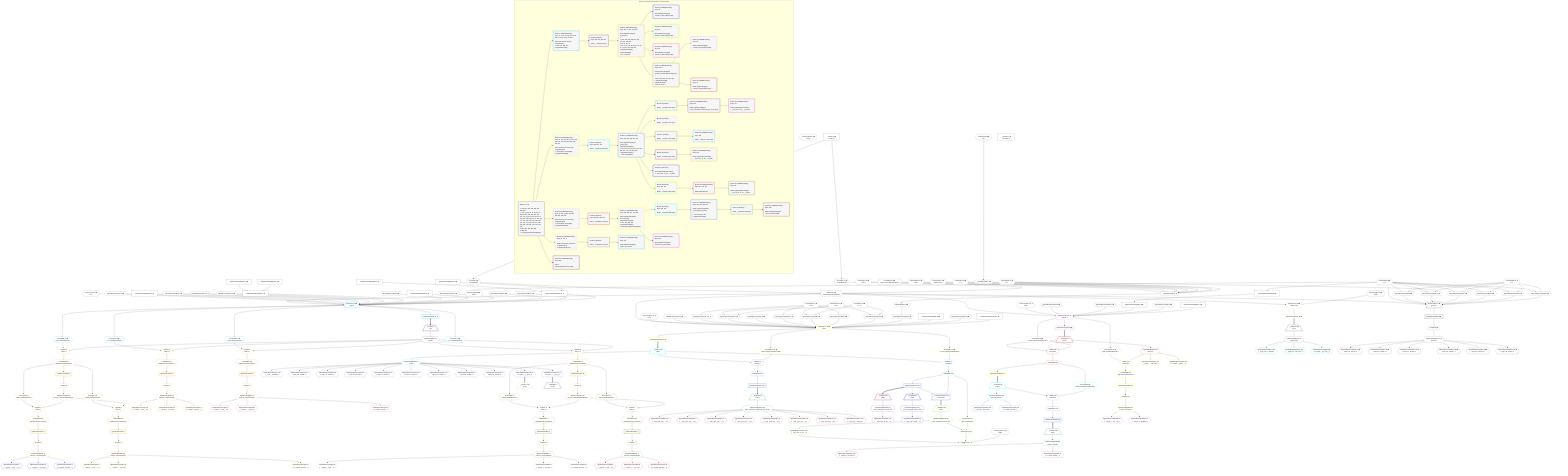 %%{init: {'themeVariables': { 'fontSize': '12px'}}}%%
graph TD
    classDef path fill:#eee,stroke:#000,color:#000
    classDef plan fill:#fff,stroke-width:1px,color:#000
    classDef itemplan fill:#fff,stroke-width:2px,color:#000
    classDef unbatchedplan fill:#dff,stroke-width:1px,color:#000
    classDef sideeffectplan fill:#fcc,stroke-width:2px,color:#000
    classDef bucket fill:#f6f6f6,color:#000,stroke-width:2px,text-align:left


    %% plan dependencies
    __InputObject145{{"__InputObject[145∈0] ➊"}}:::plan
    Constant373{{"Constant[373∈0] ➊<br />ᐸ419ᐳ"}}:::plan
    Constant374{{"Constant[374∈0] ➊<br />ᐸ'easy cheesy baked potatoes'ᐳ"}}:::plan
    Constant375{{"Constant[375∈0] ➊<br />ᐸ'red'ᐳ"}}:::plan
    Constant376{{"Constant[376∈0] ➊<br />ᐸ'BAR_FOO'ᐳ"}}:::plan
    Constant377{{"Constant[377∈0] ➊<br />ᐸ''ᐳ"}}:::plan
    __InputObject151{{"__InputObject[151∈0] ➊"}}:::plan
    Constant379{{"Constant[379∈0] ➊<br />ᐸ8ᐳ"}}:::plan
    Constant373 & Constant374 & Constant375 & Constant376 & Constant377 & __InputObject151 & Constant379 --> __InputObject145
    PgSelect282[["PgSelect[282∈0] ➊<br />ᐸpersonᐳ"]]:::plan
    Object11{{"Object[11∈0] ➊<br />ᐸ{pgSettings,withPgClient}ᐳ"}}:::plan
    Constant380{{"Constant[380∈0] ➊<br />ᐸ1ᐳ"}}:::plan
    PgFromExpression290{{"PgFromExpression[290∈0] ➊"}}:::plan
    PgFromExpression296{{"PgFromExpression[296∈0] ➊"}}:::plan
    PgFromExpression301{{"PgFromExpression[301∈0] ➊"}}:::plan
    PgFromExpression306{{"PgFromExpression[306∈0] ➊"}}:::plan
    PgFromExpression311{{"PgFromExpression[311∈0] ➊"}}:::plan
    PgFromExpression316{{"PgFromExpression[316∈0] ➊"}}:::plan
    Object11 & Constant380 & PgFromExpression290 & PgFromExpression296 & PgFromExpression301 & PgFromExpression306 & PgFromExpression311 & PgFromExpression316 --> PgSelect282
    PgSelectInlineApply362["PgSelectInlineApply[362∈0] ➊"]:::plan
    PgSelectInlineApply358["PgSelectInlineApply[358∈0] ➊"]:::plan
    PgSelectInlineApply358 --> PgSelectInlineApply362
    Connection12{{"Connection[12∈0] ➊<br />ᐸ8ᐳ"}}:::plan
    Connection105{{"Connection[105∈0] ➊<br />ᐸ103ᐳ"}}:::plan
    Connection191{{"Connection[191∈0] ➊<br />ᐸ188ᐳ"}}:::plan
    Connection221{{"Connection[221∈0] ➊<br />ᐸ219ᐳ"}}:::plan
    Connection236{{"Connection[236∈0] ➊<br />ᐸ231ᐳ"}}:::plan
    Connection251{{"Connection[251∈0] ➊<br />ᐸ246ᐳ"}}:::plan
    Constant380 --> Connection251
    Connection271{{"Connection[271∈0] ➊<br />ᐸ269ᐳ"}}:::plan
    Constant381{{"Constant[381∈0] ➊<br />ᐸ7ᐳ"}}:::plan
    Constant380 & Constant381 --> PgFromExpression290
    Constant380 & Constant379 & Constant381 --> PgFromExpression296
    Constant380 & Constant381 --> PgFromExpression301
    Constant380 & Constant381 --> PgFromExpression306
    Constant380 & Constant381 --> PgFromExpression311
    Constant380 & Constant381 --> PgFromExpression316
    PgSelectInlineApply354["PgSelectInlineApply[354∈0] ➊"]:::plan
    Constant380 --> PgSelectInlineApply358
    Access9{{"Access[9∈0] ➊<br />ᐸ2.pgSettingsᐳ"}}:::plan
    Access10{{"Access[10∈0] ➊<br />ᐸ2.withPgClientᐳ"}}:::plan
    Access9 & Access10 --> Object11
    PgFromExpression117{{"PgFromExpression[117∈0] ➊"}}:::plan
    Constant370{{"Constant[370∈0] ➊<br />ᐸ15ᐳ"}}:::plan
    Constant370 --> PgFromExpression117
    PgFromExpression122{{"PgFromExpression[122∈0] ➊"}}:::plan
    Constant371{{"Constant[371∈0] ➊<br />ᐸ20ᐳ"}}:::plan
    Constant372{{"Constant[372∈0] ➊<br />ᐸ'[...]'ᐳ"}}:::plan
    Constant371 & Constant372 --> PgFromExpression122
    PgFromExpression129{{"PgFromExpression[129∈0] ➊"}}:::plan
    Constant370 --> PgFromExpression129
    PgFromExpression134{{"PgFromExpression[134∈0] ➊"}}:::plan
    Constant371 & Constant372 --> PgFromExpression134
    PgFromExpression138{{"PgFromExpression[138∈0] ➊"}}:::plan
    Constant370 --> PgFromExpression138
    PgFromExpression143{{"PgFromExpression[143∈0] ➊"}}:::plan
    Constant371 & Constant372 --> PgFromExpression143
    Constant378{{"Constant[378∈0] ➊<br />ᐸ5ᐳ"}}:::plan
    Constant378 --> __InputObject151
    PgSelectInlineApply330["PgSelectInlineApply[330∈0] ➊"]:::plan
    PgSelectInlineApply322["PgSelectInlineApply[322∈0] ➊"]:::plan
    PgSelectInlineApply326["PgSelectInlineApply[326∈0] ➊"]:::plan
    PgSelectInlineApply322 & PgSelectInlineApply326 --> PgSelectInlineApply330
    PgSelectInlineApply346["PgSelectInlineApply[346∈0] ➊"]:::plan
    PgSelectInlineApply338["PgSelectInlineApply[338∈0] ➊"]:::plan
    PgSelectInlineApply342["PgSelectInlineApply[342∈0] ➊"]:::plan
    PgSelectInlineApply338 & PgSelectInlineApply342 --> PgSelectInlineApply346
    __Value2["__Value[2∈0] ➊<br />ᐸcontextᐳ"]:::plan
    __Value2 --> Access9
    __Value2 --> Access10
    PgFromExpression113{{"PgFromExpression[113∈0] ➊"}}:::plan
    PgFromExpression125{{"PgFromExpression[125∈0] ➊"}}:::plan
    BakedInput154{{"BakedInput[154∈0] ➊"}}:::plan
    __InputObject145 --> BakedInput154
    PgFromExpression160{{"PgFromExpression[160∈0] ➊"}}:::plan
    BakedInput154 --> PgFromExpression160
    First284{{"First[284∈0] ➊"}}:::plan
    PgSelectRows285[["PgSelectRows[285∈0] ➊"]]:::plan
    PgSelectRows285 --> First284
    PgSelect282 --> PgSelectRows285
    PgSelectSingle286{{"PgSelectSingle[286∈0] ➊<br />ᐸpersonᐳ"}}:::plan
    First284 --> PgSelectSingle286
    __Value4["__Value[4∈0] ➊<br />ᐸrootValueᐳ"]:::plan
    PgFromExpression23{{"PgFromExpression[23∈0] ➊"}}:::plan
    PgFromExpression34{{"PgFromExpression[34∈0] ➊"}}:::plan
    PgFromExpression41{{"PgFromExpression[41∈0] ➊"}}:::plan
    PgFromExpression52{{"PgFromExpression[52∈0] ➊"}}:::plan
    PgFromExpression63{{"PgFromExpression[63∈0] ➊"}}:::plan
    PgFromExpression74{{"PgFromExpression[74∈0] ➊"}}:::plan
    PgFromExpression83{{"PgFromExpression[83∈0] ➊"}}:::plan
    PgFromExpression94{{"PgFromExpression[94∈0] ➊"}}:::plan
    PgFromExpression190{{"PgFromExpression[190∈0] ➊"}}:::plan
    PgFromExpression235{{"PgFromExpression[235∈0] ➊"}}:::plan
    PgFromExpression250{{"PgFromExpression[250∈0] ➊"}}:::plan
    PgFromExpression262{{"PgFromExpression[262∈0] ➊"}}:::plan
    PgSelectInlineApply318["PgSelectInlineApply[318∈0] ➊"]:::plan
    PgSelectInlineApply334["PgSelectInlineApply[334∈0] ➊"]:::plan
    PgSelectInlineApply350["PgSelectInlineApply[350∈0] ➊"]:::plan
    PgSelectInlineApply366["PgSelectInlineApply[366∈0] ➊"]:::plan
    PgSelect14[["PgSelect[14∈1] ➊<br />ᐸtypesᐳ"]]:::plan
    Object11 & Connection12 & PgFromExpression23 & PgSelectInlineApply318 & PgFromExpression34 & PgFromExpression41 & PgFromExpression52 & PgSelectInlineApply330 & PgFromExpression63 & PgSelectInlineApply334 & PgFromExpression74 & PgFromExpression83 & PgFromExpression94 & PgSelectInlineApply346 --> PgSelect14
    PgSelectRows15[["PgSelectRows[15∈1] ➊"]]:::plan
    PgSelect14 --> PgSelectRows15
    Access319{{"Access[319∈1] ➊<br />ᐸ14.m.joinDetailsFor19ᐳ"}}:::plan
    PgSelect14 --> Access319
    Access331{{"Access[331∈1] ➊<br />ᐸ14.m.joinDetailsFor32ᐳ"}}:::plan
    PgSelect14 --> Access331
    Access335{{"Access[335∈1] ➊<br />ᐸ14.m.joinDetailsFor61ᐳ"}}:::plan
    PgSelect14 --> Access335
    Access347{{"Access[347∈1] ➊<br />ᐸ14.m.joinDetailsFor72ᐳ"}}:::plan
    PgSelect14 --> Access347
    __Item16[/"__Item[16∈2]<br />ᐸ15ᐳ"\]:::itemplan
    PgSelectRows15 ==> __Item16
    PgSelectSingle17{{"PgSelectSingle[17∈2]<br />ᐸtypesᐳ"}}:::plan
    __Item16 --> PgSelectSingle17
    List320{{"List[320∈3]<br />ᐸ319,17ᐳ"}}:::plan
    Access319 & PgSelectSingle17 --> List320
    List324{{"List[324∈3]<br />ᐸ323,37ᐳ"}}:::plan
    Access323{{"Access[323∈3]<br />ᐸ333.m.joinDetailsFor39ᐳ"}}:::plan
    PgSelectSingle37{{"PgSelectSingle[37∈3]<br />ᐸfrmcdc_nestedCompoundTypeᐳ"}}:::plan
    Access323 & PgSelectSingle37 --> List324
    List328{{"List[328∈3]<br />ᐸ327,37ᐳ"}}:::plan
    Access327{{"Access[327∈3]<br />ᐸ333.m.joinDetailsFor50ᐳ"}}:::plan
    Access327 & PgSelectSingle37 --> List328
    List332{{"List[332∈3]<br />ᐸ331,17ᐳ"}}:::plan
    Access331 & PgSelectSingle17 --> List332
    List336{{"List[336∈3]<br />ᐸ335,17ᐳ"}}:::plan
    Access335 & PgSelectSingle17 --> List336
    List348{{"List[348∈3]<br />ᐸ347,17ᐳ"}}:::plan
    Access347 & PgSelectSingle17 --> List348
    First24{{"First[24∈3]"}}:::plan
    PgSelectRows25[["PgSelectRows[25∈3]"]]:::plan
    PgSelectRows25 --> First24
    Lambda321{{"Lambda[321∈3]<br />ᐸpgInlineViaJoinTransformᐳ"}}:::plan
    Lambda321 --> PgSelectRows25
    PgSelectSingle26{{"PgSelectSingle[26∈3]<br />ᐸfrmcdc_compoundTypeᐳ"}}:::plan
    First24 --> PgSelectSingle26
    PgClassExpression27{{"PgClassExpression[27∈3]<br />ᐸ__frmcdc_c...type__.”a”ᐳ"}}:::plan
    PgSelectSingle26 --> PgClassExpression27
    PgClassExpression28{{"PgClassExpression[28∈3]<br />ᐸ__frmcdc_c....”foo_bar”ᐳ"}}:::plan
    PgSelectSingle26 --> PgClassExpression28
    PgClassExpression30{{"PgClassExpression[30∈3]<br />ᐸ”c”.”compo...nd_type__)ᐳ"}}:::plan
    PgSelectSingle26 --> PgClassExpression30
    First35{{"First[35∈3]"}}:::plan
    PgSelectRows36[["PgSelectRows[36∈3]"]]:::plan
    PgSelectRows36 --> First35
    Lambda333{{"Lambda[333∈3]<br />ᐸpgInlineViaJoinTransformᐳ"}}:::plan
    Lambda333 --> PgSelectRows36
    First35 --> PgSelectSingle37
    First42{{"First[42∈3]"}}:::plan
    PgSelectRows43[["PgSelectRows[43∈3]"]]:::plan
    PgSelectRows43 --> First42
    Lambda325{{"Lambda[325∈3]<br />ᐸpgInlineViaJoinTransformᐳ"}}:::plan
    Lambda325 --> PgSelectRows43
    PgSelectSingle44{{"PgSelectSingle[44∈3]<br />ᐸfrmcdc_compoundTypeᐳ"}}:::plan
    First42 --> PgSelectSingle44
    First53{{"First[53∈3]"}}:::plan
    PgSelectRows54[["PgSelectRows[54∈3]"]]:::plan
    PgSelectRows54 --> First53
    Lambda329{{"Lambda[329∈3]<br />ᐸpgInlineViaJoinTransformᐳ"}}:::plan
    Lambda329 --> PgSelectRows54
    PgSelectSingle55{{"PgSelectSingle[55∈3]<br />ᐸfrmcdc_compoundTypeᐳ"}}:::plan
    First53 --> PgSelectSingle55
    First64{{"First[64∈3]"}}:::plan
    PgSelectRows65[["PgSelectRows[65∈3]"]]:::plan
    PgSelectRows65 --> First64
    Lambda337{{"Lambda[337∈3]<br />ᐸpgInlineViaJoinTransformᐳ"}}:::plan
    Lambda337 --> PgSelectRows65
    PgSelectSingle66{{"PgSelectSingle[66∈3]<br />ᐸfrmcdc_compoundTypeᐳ"}}:::plan
    First64 --> PgSelectSingle66
    First75{{"First[75∈3]"}}:::plan
    PgSelectRows76[["PgSelectRows[76∈3]"]]:::plan
    PgSelectRows76 --> First75
    Lambda349{{"Lambda[349∈3]<br />ᐸpgInlineViaJoinTransformᐳ"}}:::plan
    Lambda349 --> PgSelectRows76
    PgSelectSingle77{{"PgSelectSingle[77∈3]<br />ᐸfrmcdc_nestedCompoundTypeᐳ"}}:::plan
    First75 --> PgSelectSingle77
    List320 --> Lambda321
    Lambda333 --> Access323
    List324 --> Lambda325
    Lambda333 --> Access327
    List328 --> Lambda329
    List332 --> Lambda333
    List336 --> Lambda337
    List348 --> Lambda349
    PgClassExpression45{{"PgClassExpression[45∈4]<br />ᐸ__frmcdc_c...type__.”a”ᐳ"}}:::plan
    PgSelectSingle44 --> PgClassExpression45
    PgClassExpression46{{"PgClassExpression[46∈4]<br />ᐸ__frmcdc_c....”foo_bar”ᐳ"}}:::plan
    PgSelectSingle44 --> PgClassExpression46
    PgClassExpression48{{"PgClassExpression[48∈4]<br />ᐸ”c”.”compo...nd_type__)ᐳ"}}:::plan
    PgSelectSingle44 --> PgClassExpression48
    PgClassExpression56{{"PgClassExpression[56∈5]<br />ᐸ__frmcdc_c...type__.”a”ᐳ"}}:::plan
    PgSelectSingle55 --> PgClassExpression56
    PgClassExpression57{{"PgClassExpression[57∈5]<br />ᐸ__frmcdc_c....”foo_bar”ᐳ"}}:::plan
    PgSelectSingle55 --> PgClassExpression57
    PgClassExpression59{{"PgClassExpression[59∈5]<br />ᐸ”c”.”compo...nd_type__)ᐳ"}}:::plan
    PgSelectSingle55 --> PgClassExpression59
    PgClassExpression67{{"PgClassExpression[67∈6]<br />ᐸ__frmcdc_c...type__.”a”ᐳ"}}:::plan
    PgSelectSingle66 --> PgClassExpression67
    PgClassExpression68{{"PgClassExpression[68∈6]<br />ᐸ__frmcdc_c....”foo_bar”ᐳ"}}:::plan
    PgSelectSingle66 --> PgClassExpression68
    PgClassExpression70{{"PgClassExpression[70∈6]<br />ᐸ”c”.”compo...nd_type__)ᐳ"}}:::plan
    PgSelectSingle66 --> PgClassExpression70
    List340{{"List[340∈7]<br />ᐸ339,77ᐳ"}}:::plan
    Access339{{"Access[339∈7]<br />ᐸ349.m.joinDetailsFor79ᐳ"}}:::plan
    Access339 & PgSelectSingle77 --> List340
    List344{{"List[344∈7]<br />ᐸ343,77ᐳ"}}:::plan
    Access343{{"Access[343∈7]<br />ᐸ349.m.joinDetailsFor92ᐳ"}}:::plan
    Access343 & PgSelectSingle77 --> List344
    First84{{"First[84∈7]"}}:::plan
    PgSelectRows85[["PgSelectRows[85∈7]"]]:::plan
    PgSelectRows85 --> First84
    Lambda341{{"Lambda[341∈7]<br />ᐸpgInlineViaJoinTransformᐳ"}}:::plan
    Lambda341 --> PgSelectRows85
    PgSelectSingle86{{"PgSelectSingle[86∈7]<br />ᐸfrmcdc_compoundTypeᐳ"}}:::plan
    First84 --> PgSelectSingle86
    First95{{"First[95∈7]"}}:::plan
    PgSelectRows96[["PgSelectRows[96∈7]"]]:::plan
    PgSelectRows96 --> First95
    Lambda345{{"Lambda[345∈7]<br />ᐸpgInlineViaJoinTransformᐳ"}}:::plan
    Lambda345 --> PgSelectRows96
    PgSelectSingle97{{"PgSelectSingle[97∈7]<br />ᐸfrmcdc_compoundTypeᐳ"}}:::plan
    First95 --> PgSelectSingle97
    Lambda349 --> Access339
    List340 --> Lambda341
    Lambda349 --> Access343
    List344 --> Lambda345
    PgClassExpression87{{"PgClassExpression[87∈8]<br />ᐸ__frmcdc_c...type__.”a”ᐳ"}}:::plan
    PgSelectSingle86 --> PgClassExpression87
    PgClassExpression88{{"PgClassExpression[88∈8]<br />ᐸ__frmcdc_c....”foo_bar”ᐳ"}}:::plan
    PgSelectSingle86 --> PgClassExpression88
    PgClassExpression90{{"PgClassExpression[90∈8]<br />ᐸ”c”.”compo...nd_type__)ᐳ"}}:::plan
    PgSelectSingle86 --> PgClassExpression90
    PgClassExpression98{{"PgClassExpression[98∈9]<br />ᐸ__frmcdc_c...type__.”a”ᐳ"}}:::plan
    PgSelectSingle97 --> PgClassExpression98
    PgClassExpression99{{"PgClassExpression[99∈9]<br />ᐸ__frmcdc_c....”foo_bar”ᐳ"}}:::plan
    PgSelectSingle97 --> PgClassExpression99
    PgClassExpression101{{"PgClassExpression[101∈9]<br />ᐸ”c”.”compo...nd_type__)ᐳ"}}:::plan
    PgSelectSingle97 --> PgClassExpression101
    PgSelect107[["PgSelect[107∈10] ➊<br />ᐸpostᐳ"]]:::plan
    Object11 & Connection105 & PgFromExpression113 & PgFromExpression117 & PgFromExpression122 & PgFromExpression125 & PgFromExpression129 & PgFromExpression134 & PgFromExpression138 & PgFromExpression143 & PgFromExpression160 & PgSelectInlineApply350 & PgFromExpression190 & PgSelectInlineApply354 --> PgSelect107
    PgSelectRows108[["PgSelectRows[108∈10] ➊"]]:::plan
    PgSelect107 --> PgSelectRows108
    Access351{{"Access[351∈10] ➊<br />ᐸ107.m.subqueryDetailsFor156ᐳ"}}:::plan
    PgSelect107 --> Access351
    Access355{{"Access[355∈10] ➊<br />ᐸ107.m.subqueryDetailsFor192ᐳ"}}:::plan
    PgSelect107 --> Access355
    List356{{"List[356∈11]<br />ᐸ109,355ᐳ"}}:::plan
    __Item109[/"__Item[109∈11]<br />ᐸ108ᐳ"\]:::itemplan
    __Item109 & Access355 --> List356
    PgSelectRows108 ==> __Item109
    PgSelectSingle110{{"PgSelectSingle[110∈11]<br />ᐸpostᐳ"}}:::plan
    __Item109 --> PgSelectSingle110
    Lambda357{{"Lambda[357∈11]"}}:::plan
    List356 --> Lambda357
    __ListTransform204[["__ListTransform[204∈12]<br />ᐸeach:203ᐳ"]]:::plan
    PgSelectRows193[["PgSelectRows[193∈12]"]]:::plan
    PgSelectRows193 & Lambda357 --> __ListTransform204
    List352{{"List[352∈12]<br />ᐸ109,351ᐳ"}}:::plan
    __Item109 & Access351 --> List352
    PgClassExpression111{{"PgClassExpression[111∈12]<br />ᐸ__post__.”headline”ᐳ"}}:::plan
    PgSelectSingle110 --> PgClassExpression111
    PgClassExpression114{{"PgClassExpression[114∈12]<br />ᐸ(1/0) /* E...ferred! */ᐳ"}}:::plan
    PgSelectSingle110 --> PgClassExpression114
    PgClassExpression118{{"PgClassExpression[118∈12]<br />ᐸ(1/0) /* E...ferred! */ᐳ"}}:::plan
    PgSelectSingle110 --> PgClassExpression118
    PgClassExpression123{{"PgClassExpression[123∈12]<br />ᐸ(1/0) /* E...ferred! */ᐳ"}}:::plan
    PgSelectSingle110 --> PgClassExpression123
    PgClassExpression126{{"PgClassExpression[126∈12]<br />ᐸ(1/0) /* E...ferred! */ᐳ"}}:::plan
    PgSelectSingle110 --> PgClassExpression126
    PgClassExpression130{{"PgClassExpression[130∈12]<br />ᐸ(1/0) /* E...ferred! */ᐳ"}}:::plan
    PgSelectSingle110 --> PgClassExpression130
    PgClassExpression135{{"PgClassExpression[135∈12]<br />ᐸ(1/0) /* E...ferred! */ᐳ"}}:::plan
    PgSelectSingle110 --> PgClassExpression135
    PgClassExpression139{{"PgClassExpression[139∈12]<br />ᐸ(1/0) /* E...ferred! */ᐳ"}}:::plan
    PgSelectSingle110 --> PgClassExpression139
    PgClassExpression144{{"PgClassExpression[144∈12]<br />ᐸ(1/0) /* E...ferred! */ᐳ"}}:::plan
    PgSelectSingle110 --> PgClassExpression144
    PgSelectRows161[["PgSelectRows[161∈12]"]]:::plan
    Lambda353{{"Lambda[353∈12]"}}:::plan
    Lambda353 --> PgSelectRows161
    PgClassExpression176{{"PgClassExpression[176∈12]<br />ᐸ”a”.”post_...(__post__)ᐳ"}}:::plan
    PgSelectSingle110 --> PgClassExpression176
    PgClassExpression179{{"PgClassExpression[179∈12]<br />ᐸ”a”.”post_...(__post__)ᐳ"}}:::plan
    PgSelectSingle110 --> PgClassExpression179
    Lambda357 --> PgSelectRows193
    List352 --> Lambda353
    __Item162[/"__Item[162∈13]<br />ᐸ161ᐳ"\]:::itemplan
    PgSelectRows161 ==> __Item162
    PgSelectSingle163{{"PgSelectSingle[163∈13]<br />ᐸpost_computed_compound_type_arrayᐳ"}}:::plan
    __Item162 --> PgSelectSingle163
    PgClassExpression164{{"PgClassExpression[164∈14]<br />ᐸ__post_com...rray__.”a”ᐳ"}}:::plan
    PgSelectSingle163 --> PgClassExpression164
    PgClassExpression165{{"PgClassExpression[165∈14]<br />ᐸ__post_com...rray__.”b”ᐳ"}}:::plan
    PgSelectSingle163 --> PgClassExpression165
    PgClassExpression166{{"PgClassExpression[166∈14]<br />ᐸ__post_com...rray__.”c”ᐳ"}}:::plan
    PgSelectSingle163 --> PgClassExpression166
    PgClassExpression167{{"PgClassExpression[167∈14]<br />ᐸ__post_com...rray__.”d”ᐳ"}}:::plan
    PgSelectSingle163 --> PgClassExpression167
    PgClassExpression168{{"PgClassExpression[168∈14]<br />ᐸ__post_com...rray__.”e”ᐳ"}}:::plan
    PgSelectSingle163 --> PgClassExpression168
    PgClassExpression169{{"PgClassExpression[169∈14]<br />ᐸ__post_com...rray__.”f”ᐳ"}}:::plan
    PgSelectSingle163 --> PgClassExpression169
    PgClassExpression170{{"PgClassExpression[170∈14]<br />ᐸ__post_com...rray__.”g”ᐳ"}}:::plan
    PgSelectSingle163 --> PgClassExpression170
    PgClassExpression174{{"PgClassExpression[174∈14]<br />ᐸ__post_com....”foo_bar”ᐳ"}}:::plan
    PgSelectSingle163 --> PgClassExpression174
    __Item177[/"__Item[177∈16]<br />ᐸ176ᐳ"\]:::itemplan
    PgClassExpression176 ==> __Item177
    __Item180[/"__Item[180∈17]<br />ᐸ179ᐳ"\]:::itemplan
    PgClassExpression179 ==> __Item180
    __Item194[/"__Item[194∈19]<br />ᐸ193ᐳ"\]:::itemplan
    PgSelectRows193 ==> __Item194
    PgSelectSingle195{{"PgSelectSingle[195∈19]<br />ᐸpost_computed_interval_setᐳ"}}:::plan
    __Item194 --> PgSelectSingle195
    PgClassExpression196{{"PgClassExpression[196∈19]<br />ᐸ__post_com...al_set__.vᐳ"}}:::plan
    PgSelectSingle195 --> PgClassExpression196
    __Item206[/"__Item[206∈21]<br />ᐸ193ᐳ"\]:::itemplan
    PgSelectRows193 -.-> __Item206
    PgSelectSingle207{{"PgSelectSingle[207∈21]<br />ᐸpost_computed_interval_setᐳ"}}:::plan
    __Item206 --> PgSelectSingle207
    PgClassExpression208{{"PgClassExpression[208∈21]<br />ᐸ__post_com...al_set__.vᐳ"}}:::plan
    PgSelectSingle207 --> PgClassExpression208
    Edge212{{"Edge[212∈22]"}}:::plan
    PgClassExpression211{{"PgClassExpression[211∈22]<br />ᐸ__post_com...al_set__.vᐳ"}}:::plan
    PgCursor214{{"PgCursor[214∈22]"}}:::plan
    PgClassExpression211 & PgCursor214 & Connection191 --> Edge212
    PgSelectSingle210{{"PgSelectSingle[210∈22]<br />ᐸpost_computed_interval_setᐳ"}}:::plan
    Access213{{"Access[213∈22]<br />ᐸ357.cursorDetailsᐳ"}}:::plan
    PgSelectSingle210 & Access213 --> PgCursor214
    __Item209[/"__Item[209∈22]<br />ᐸ204ᐳ"\]:::itemplan
    __ListTransform204 ==> __Item209
    __Item209 --> PgSelectSingle210
    PgSelectSingle210 --> PgClassExpression211
    Lambda357 --> Access213
    PgSelect223[["PgSelect[223∈25] ➊<br />ᐸpersonᐳ"]]:::plan
    Object11 & Connection221 & PgFromExpression235 & PgFromExpression250 & PgSelectInlineApply362 & PgFromExpression262 & PgSelectInlineApply366 --> PgSelect223
    PgSelectRows224[["PgSelectRows[224∈25] ➊"]]:::plan
    PgSelect223 --> PgSelectRows224
    Access363{{"Access[363∈25] ➊<br />ᐸ223.m.subqueryDetailsFor237ᐳ"}}:::plan
    PgSelect223 --> Access363
    Access367{{"Access[367∈25] ➊<br />ᐸ223.m.joinDetailsFor260ᐳ"}}:::plan
    PgSelect223 --> Access367
    List364{{"List[364∈26]<br />ᐸ225,363ᐳ"}}:::plan
    __Item225[/"__Item[225∈26]<br />ᐸ224ᐳ"\]:::itemplan
    __Item225 & Access363 --> List364
    PgSelectRows224 ==> __Item225
    PgSelectSingle226{{"PgSelectSingle[226∈26]<br />ᐸpersonᐳ"}}:::plan
    __Item225 --> PgSelectSingle226
    Lambda365{{"Lambda[365∈26]"}}:::plan
    List364 --> Lambda365
    List368{{"List[368∈27]<br />ᐸ367,226ᐳ"}}:::plan
    Access367 & PgSelectSingle226 --> List368
    PgClassExpression227{{"PgClassExpression[227∈27]<br />ᐸ__person__...full_name”ᐳ"}}:::plan
    PgSelectSingle226 --> PgClassExpression227
    PgClassExpression229{{"PgClassExpression[229∈27]<br />ᐸ”c”.”perso..._person__)ᐳ"}}:::plan
    PgSelectSingle226 --> PgClassExpression229
    PgSelectRows238[["PgSelectRows[238∈27]"]]:::plan
    Lambda365 --> PgSelectRows238
    First263{{"First[263∈27]"}}:::plan
    PgSelectRows264[["PgSelectRows[264∈27]"]]:::plan
    PgSelectRows264 --> First263
    Lambda369{{"Lambda[369∈27]<br />ᐸpgInlineViaJoinTransformᐳ"}}:::plan
    Lambda369 --> PgSelectRows264
    PgSelectSingle265{{"PgSelectSingle[265∈27]<br />ᐸperson_first_postᐳ"}}:::plan
    First263 --> PgSelectSingle265
    List368 --> Lambda369
    __Item239[/"__Item[239∈28]<br />ᐸ238ᐳ"\]:::itemplan
    PgSelectRows238 ==> __Item239
    PgSelectSingle240{{"PgSelectSingle[240∈28]<br />ᐸperson_friendsᐳ"}}:::plan
    __Item239 --> PgSelectSingle240
    Access359{{"Access[359∈28]<br />ᐸ365.m.subqueryDetailsFor252ᐳ"}}:::plan
    Lambda365 --> Access359
    List360{{"List[360∈29]<br />ᐸ239,359ᐳ"}}:::plan
    __Item239 & Access359 --> List360
    PgClassExpression241{{"PgClassExpression[241∈29]<br />ᐸ__person_f...full_name”ᐳ"}}:::plan
    PgSelectSingle240 --> PgClassExpression241
    PgClassExpression243{{"PgClassExpression[243∈29]<br />ᐸ”c”.”perso...friends__)ᐳ"}}:::plan
    PgSelectSingle240 --> PgClassExpression243
    PgSelectRows253[["PgSelectRows[253∈29]"]]:::plan
    Lambda361{{"Lambda[361∈29]"}}:::plan
    Lambda361 --> PgSelectRows253
    List360 --> Lambda361
    __Item254[/"__Item[254∈30]<br />ᐸ253ᐳ"\]:::itemplan
    PgSelectRows253 ==> __Item254
    PgSelectSingle255{{"PgSelectSingle[255∈30]<br />ᐸperson_friendsᐳ"}}:::plan
    __Item254 --> PgSelectSingle255
    PgClassExpression256{{"PgClassExpression[256∈31]<br />ᐸ__person_f...full_name”ᐳ"}}:::plan
    PgSelectSingle255 --> PgClassExpression256
    PgClassExpression258{{"PgClassExpression[258∈31]<br />ᐸ”c”.”perso...friends__)ᐳ"}}:::plan
    PgSelectSingle255 --> PgClassExpression258
    PgClassExpression266{{"PgClassExpression[266∈32]<br />ᐸ__person_f...ost__.”id”ᐳ"}}:::plan
    PgSelectSingle265 --> PgClassExpression266
    PgClassExpression267{{"PgClassExpression[267∈32]<br />ᐸ__person_f...”headline”ᐳ"}}:::plan
    PgSelectSingle265 --> PgClassExpression267
    PgSelect273[["PgSelect[273∈33] ➊<br />ᐸedge_caseᐳ"]]:::plan
    Object11 & Connection271 --> PgSelect273
    PgSelectRows274[["PgSelectRows[274∈33] ➊"]]:::plan
    PgSelect273 --> PgSelectRows274
    __Item275[/"__Item[275∈34]<br />ᐸ274ᐳ"\]:::itemplan
    PgSelectRows274 ==> __Item275
    PgSelectSingle276{{"PgSelectSingle[276∈34]<br />ᐸedge_caseᐳ"}}:::plan
    __Item275 --> PgSelectSingle276
    PgClassExpression277{{"PgClassExpression[277∈35]<br />ᐸ__edge_cas...s_default”ᐳ"}}:::plan
    PgSelectSingle276 --> PgClassExpression277
    PgClassExpression278{{"PgClassExpression[278∈35]<br />ᐸ__edge_cas...cast_easy”ᐳ"}}:::plan
    PgSelectSingle276 --> PgClassExpression278
    PgClassExpression280{{"PgClassExpression[280∈35]<br />ᐸ”c”.”edge_...ge_case__)ᐳ"}}:::plan
    PgSelectSingle276 --> PgClassExpression280
    PgClassExpression291{{"PgClassExpression[291∈36] ➊<br />ᐸ(1/0) /* E...ferred! */ᐳ"}}:::plan
    PgSelectSingle286 --> PgClassExpression291
    PgClassExpression297{{"PgClassExpression[297∈36] ➊<br />ᐸ(1/0) /* E...ferred! */ᐳ"}}:::plan
    PgSelectSingle286 --> PgClassExpression297
    PgClassExpression302{{"PgClassExpression[302∈36] ➊<br />ᐸ(1/0) /* E...ferred! */ᐳ"}}:::plan
    PgSelectSingle286 --> PgClassExpression302
    PgClassExpression307{{"PgClassExpression[307∈36] ➊<br />ᐸ(1/0) /* E...ferred! */ᐳ"}}:::plan
    PgSelectSingle286 --> PgClassExpression307
    PgClassExpression312{{"PgClassExpression[312∈36] ➊<br />ᐸ(1/0) /* E...ferred! */ᐳ"}}:::plan
    PgSelectSingle286 --> PgClassExpression312
    PgClassExpression317{{"PgClassExpression[317∈36] ➊<br />ᐸ(1/0) /* E...ferred! */ᐳ"}}:::plan
    PgSelectSingle286 --> PgClassExpression317

    %% define steps

    subgraph "Buckets for queries/v4/procedure-computed-fields"
    Bucket0("Bucket 0 (root)<br /><br />1: 318, 322, 326, 334, 338, 342, 350, 366<br />ᐳ: 6, 9, 10, 23, 34, 41, 52, 63, 74, 83, 94, 190, 235, 250, 262, 370, 371, 372, 373, 374, 375, 376, 377, 378, 379, 380, 381, 11, 12, 105, 113, 117, 122, 125, 129, 134, 138, 143, 151, 191, 221, 236, 251, 271, 290, 296, 301, 306, 311, 316, 145, 154, 160<br />2: 282, 330, 346, 354, 358<br />3: 285, 362<br />ᐳ: First[284], PgSelectSingle[286]"):::bucket
    classDef bucket0 stroke:#696969
    class Bucket0,__Value2,__Value4,Access9,Access10,Object11,Connection12,PgFromExpression23,PgFromExpression34,PgFromExpression41,PgFromExpression52,PgFromExpression63,PgFromExpression74,PgFromExpression83,PgFromExpression94,Connection105,PgFromExpression113,PgFromExpression117,PgFromExpression122,PgFromExpression125,PgFromExpression129,PgFromExpression134,PgFromExpression138,PgFromExpression143,__InputObject145,__InputObject151,BakedInput154,PgFromExpression160,PgFromExpression190,Connection191,Connection221,PgFromExpression235,Connection236,PgFromExpression250,Connection251,PgFromExpression262,Connection271,PgSelect282,First284,PgSelectRows285,PgSelectSingle286,PgFromExpression290,PgFromExpression296,PgFromExpression301,PgFromExpression306,PgFromExpression311,PgFromExpression316,PgSelectInlineApply318,PgSelectInlineApply322,PgSelectInlineApply326,PgSelectInlineApply330,PgSelectInlineApply334,PgSelectInlineApply338,PgSelectInlineApply342,PgSelectInlineApply346,PgSelectInlineApply350,PgSelectInlineApply354,PgSelectInlineApply358,PgSelectInlineApply362,PgSelectInlineApply366,Constant370,Constant371,Constant372,Constant373,Constant374,Constant375,Constant376,Constant377,Constant378,Constant379,Constant380,Constant381 bucket0
    Bucket1("Bucket 1 (nullableBoundary)<br />Deps: 11, 12, 6, 23, 318, 34, 41, 52, 330, 63, 334, 74, 83, 94, 346<br /><br />ROOT Connectionᐸ8ᐳ[12]<br />1: PgSelect[14]<br />ᐳ: 319, 331, 335, 347<br />2: PgSelectRows[15]"):::bucket
    classDef bucket1 stroke:#00bfff
    class Bucket1,PgSelect14,PgSelectRows15,Access319,Access331,Access335,Access347 bucket1
    Bucket2("Bucket 2 (listItem)<br />Deps: 319, 331, 335, 347<br /><br />ROOT __Item{2}ᐸ15ᐳ[16]"):::bucket
    classDef bucket2 stroke:#7f007f
    class Bucket2,__Item16,PgSelectSingle17 bucket2
    Bucket3("Bucket 3 (nullableBoundary)<br />Deps: 319, 17, 331, 335, 347<br /><br />ROOT PgSelectSingle{2}ᐸtypesᐳ[17]<br />1: <br />ᐳ: 320, 332, 336, 348, 321, 333, 337, 349, 323, 327<br />2: 25, 36, 65, 76<br />ᐳ: 24, 26, 27, 28, 30, 35, 37, 64, 66, 75, 77, 324, 325, 328, 329<br />3: PgSelectRows[43], PgSelectRows[54]<br />ᐳ: 42, 44, 53, 55"):::bucket
    classDef bucket3 stroke:#ffa500
    class Bucket3,First24,PgSelectRows25,PgSelectSingle26,PgClassExpression27,PgClassExpression28,PgClassExpression30,First35,PgSelectRows36,PgSelectSingle37,First42,PgSelectRows43,PgSelectSingle44,First53,PgSelectRows54,PgSelectSingle55,First64,PgSelectRows65,PgSelectSingle66,First75,PgSelectRows76,PgSelectSingle77,List320,Lambda321,Access323,List324,Lambda325,Access327,List328,Lambda329,List332,Lambda333,List336,Lambda337,List348,Lambda349 bucket3
    Bucket4("Bucket 4 (nullableBoundary)<br />Deps: 44<br /><br />ROOT PgSelectSingle{3}ᐸfrmcdc_compoundTypeᐳ[44]"):::bucket
    classDef bucket4 stroke:#0000ff
    class Bucket4,PgClassExpression45,PgClassExpression46,PgClassExpression48 bucket4
    Bucket5("Bucket 5 (nullableBoundary)<br />Deps: 55<br /><br />ROOT PgSelectSingle{3}ᐸfrmcdc_compoundTypeᐳ[55]"):::bucket
    classDef bucket5 stroke:#7fff00
    class Bucket5,PgClassExpression56,PgClassExpression57,PgClassExpression59 bucket5
    Bucket6("Bucket 6 (nullableBoundary)<br />Deps: 66<br /><br />ROOT PgSelectSingle{3}ᐸfrmcdc_compoundTypeᐳ[66]"):::bucket
    classDef bucket6 stroke:#ff1493
    class Bucket6,PgClassExpression67,PgClassExpression68,PgClassExpression70 bucket6
    Bucket7("Bucket 7 (nullableBoundary)<br />Deps: 349, 77<br /><br />ROOT PgSelectSingle{3}ᐸfrmcdc_nestedCompoundTypeᐳ[77]<br />1: <br />ᐳ: 339, 343, 340, 341, 344, 345<br />2: PgSelectRows[85], PgSelectRows[96]<br />ᐳ: 84, 86, 95, 97"):::bucket
    classDef bucket7 stroke:#808000
    class Bucket7,First84,PgSelectRows85,PgSelectSingle86,First95,PgSelectRows96,PgSelectSingle97,Access339,List340,Lambda341,Access343,List344,Lambda345 bucket7
    Bucket8("Bucket 8 (nullableBoundary)<br />Deps: 86<br /><br />ROOT PgSelectSingle{7}ᐸfrmcdc_compoundTypeᐳ[86]"):::bucket
    classDef bucket8 stroke:#dda0dd
    class Bucket8,PgClassExpression87,PgClassExpression88,PgClassExpression90 bucket8
    Bucket9("Bucket 9 (nullableBoundary)<br />Deps: 97<br /><br />ROOT PgSelectSingle{7}ᐸfrmcdc_compoundTypeᐳ[97]"):::bucket
    classDef bucket9 stroke:#ff0000
    class Bucket9,PgClassExpression98,PgClassExpression99,PgClassExpression101 bucket9
    Bucket10("Bucket 10 (nullableBoundary)<br />Deps: 11, 105, 6, 113, 117, 122, 125, 129, 134, 138, 143, 160, 350, 190, 354, 191<br /><br />ROOT Connectionᐸ103ᐳ[105]<br />1: PgSelect[107]<br />ᐳ: Access[351], Access[355]<br />2: PgSelectRows[108]"):::bucket
    classDef bucket10 stroke:#ffff00
    class Bucket10,PgSelect107,PgSelectRows108,Access351,Access355 bucket10
    Bucket11("Bucket 11 (listItem)<br />Deps: 355, 351, 191<br /><br />ROOT __Item{11}ᐸ108ᐳ[109]"):::bucket
    classDef bucket11 stroke:#00ffff
    class Bucket11,__Item109,PgSelectSingle110,List356,Lambda357 bucket11
    Bucket12("Bucket 12 (nullableBoundary)<br />Deps: 110, 357, 109, 351, 191<br /><br />ROOT PgSelectSingle{11}ᐸpostᐳ[110]<br />1: PgSelectRows[193]<br />ᐳ: 111, 114, 118, 123, 126, 130, 135, 139, 144, 176, 179, 352, 353<br />2: PgSelectRows[161], __ListTransform[204]"):::bucket
    classDef bucket12 stroke:#4169e1
    class Bucket12,PgClassExpression111,PgClassExpression114,PgClassExpression118,PgClassExpression123,PgClassExpression126,PgClassExpression130,PgClassExpression135,PgClassExpression139,PgClassExpression144,PgSelectRows161,PgClassExpression176,PgClassExpression179,PgSelectRows193,__ListTransform204,List352,Lambda353 bucket12
    Bucket13("Bucket 13 (listItem)<br /><br />ROOT __Item{13}ᐸ161ᐳ[162]"):::bucket
    classDef bucket13 stroke:#3cb371
    class Bucket13,__Item162,PgSelectSingle163 bucket13
    Bucket14("Bucket 14 (nullableBoundary)<br />Deps: 163<br /><br />ROOT PgSelectSingle{13}ᐸpost_computed_compound_type_arrayᐳ[163]"):::bucket
    classDef bucket14 stroke:#a52a2a
    class Bucket14,PgClassExpression164,PgClassExpression165,PgClassExpression166,PgClassExpression167,PgClassExpression168,PgClassExpression169,PgClassExpression170,PgClassExpression174 bucket14
    Bucket15("Bucket 15 (nullableBoundary)<br />Deps: 170<br /><br />ROOT PgClassExpression{14}ᐸ__post_com...rray__.”g”ᐳ[170]"):::bucket
    classDef bucket15 stroke:#ff00ff
    class Bucket15 bucket15
    Bucket16("Bucket 16 (listItem)<br /><br />ROOT __Item{16}ᐸ176ᐳ[177]"):::bucket
    classDef bucket16 stroke:#f5deb3
    class Bucket16,__Item177 bucket16
    Bucket17("Bucket 17 (listItem)<br /><br />ROOT __Item{17}ᐸ179ᐳ[180]"):::bucket
    classDef bucket17 stroke:#696969
    class Bucket17,__Item180 bucket17
    Bucket18("Bucket 18 (nullableBoundary)<br />Deps: 180<br /><br />ROOT __Item{17}ᐸ179ᐳ[180]"):::bucket
    classDef bucket18 stroke:#00bfff
    class Bucket18 bucket18
    Bucket19("Bucket 19 (listItem)<br /><br />ROOT __Item{19}ᐸ193ᐳ[194]"):::bucket
    classDef bucket19 stroke:#7f007f
    class Bucket19,__Item194,PgSelectSingle195,PgClassExpression196 bucket19
    Bucket20("Bucket 20 (nullableBoundary)<br />Deps: 196<br /><br />ROOT PgClassExpression{19}ᐸ__post_com...al_set__.vᐳ[196]"):::bucket
    classDef bucket20 stroke:#ffa500
    class Bucket20 bucket20
    Bucket21("Bucket 21 (subroutine)<br /><br />ROOT PgClassExpression{21}ᐸ__post_com...al_set__.vᐳ[208]"):::bucket
    classDef bucket21 stroke:#0000ff
    class Bucket21,__Item206,PgSelectSingle207,PgClassExpression208 bucket21
    Bucket22("Bucket 22 (listItem)<br />Deps: 191, 357<br /><br />ROOT __Item{22}ᐸ204ᐳ[209]"):::bucket
    classDef bucket22 stroke:#7fff00
    class Bucket22,__Item209,PgSelectSingle210,PgClassExpression211,Edge212,Access213,PgCursor214 bucket22
    Bucket23("Bucket 23 (nullableBoundary)<br />Deps: 212, 211, 214<br /><br />ROOT Edge{22}[212]"):::bucket
    classDef bucket23 stroke:#ff1493
    class Bucket23 bucket23
    Bucket24("Bucket 24 (nullableBoundary)<br />Deps: 211<br /><br />ROOT PgClassExpression{22}ᐸ__post_com...al_set__.vᐳ[211]"):::bucket
    classDef bucket24 stroke:#808000
    class Bucket24 bucket24
    Bucket25("Bucket 25 (nullableBoundary)<br />Deps: 11, 221, 6, 235, 250, 362, 262, 366, 236, 251<br /><br />ROOT Connectionᐸ219ᐳ[221]<br />1: PgSelect[223]<br />ᐳ: Access[363], Access[367]<br />2: PgSelectRows[224]"):::bucket
    classDef bucket25 stroke:#dda0dd
    class Bucket25,PgSelect223,PgSelectRows224,Access363,Access367 bucket25
    Bucket26("Bucket 26 (listItem)<br />Deps: 363, 367, 236, 251<br /><br />ROOT __Item{26}ᐸ224ᐳ[225]"):::bucket
    classDef bucket26 stroke:#ff0000
    class Bucket26,__Item225,PgSelectSingle226,List364,Lambda365 bucket26
    Bucket27("Bucket 27 (nullableBoundary)<br />Deps: 226, 365, 367, 236, 251<br /><br />ROOT PgSelectSingle{26}ᐸpersonᐳ[226]<br />1: PgSelectRows[238]<br />ᐳ: 227, 229, 368, 369<br />2: PgSelectRows[264]<br />ᐳ: First[263], PgSelectSingle[265]"):::bucket
    classDef bucket27 stroke:#ffff00
    class Bucket27,PgClassExpression227,PgClassExpression229,PgSelectRows238,First263,PgSelectRows264,PgSelectSingle265,List368,Lambda369 bucket27
    Bucket28("Bucket 28 (listItem)<br />Deps: 365, 251<br /><br />ROOT __Item{28}ᐸ238ᐳ[239]"):::bucket
    classDef bucket28 stroke:#00ffff
    class Bucket28,__Item239,PgSelectSingle240,Access359 bucket28
    Bucket29("Bucket 29 (nullableBoundary)<br />Deps: 240, 239, 359, 251<br /><br />ROOT PgSelectSingle{28}ᐸperson_friendsᐳ[240]<br />1: <br />ᐳ: 241, 243, 360, 361<br />2: PgSelectRows[253]"):::bucket
    classDef bucket29 stroke:#4169e1
    class Bucket29,PgClassExpression241,PgClassExpression243,PgSelectRows253,List360,Lambda361 bucket29
    Bucket30("Bucket 30 (listItem)<br /><br />ROOT __Item{30}ᐸ253ᐳ[254]"):::bucket
    classDef bucket30 stroke:#3cb371
    class Bucket30,__Item254,PgSelectSingle255 bucket30
    Bucket31("Bucket 31 (nullableBoundary)<br />Deps: 255<br /><br />ROOT PgSelectSingle{30}ᐸperson_friendsᐳ[255]"):::bucket
    classDef bucket31 stroke:#a52a2a
    class Bucket31,PgClassExpression256,PgClassExpression258 bucket31
    Bucket32("Bucket 32 (nullableBoundary)<br />Deps: 265<br /><br />ROOT PgSelectSingle{27}ᐸperson_first_postᐳ[265]"):::bucket
    classDef bucket32 stroke:#ff00ff
    class Bucket32,PgClassExpression266,PgClassExpression267 bucket32
    Bucket33("Bucket 33 (nullableBoundary)<br />Deps: 11, 271, 6<br /><br />ROOT Connectionᐸ269ᐳ[271]<br />1: PgSelect[273]<br />2: PgSelectRows[274]"):::bucket
    classDef bucket33 stroke:#f5deb3
    class Bucket33,PgSelect273,PgSelectRows274 bucket33
    Bucket34("Bucket 34 (listItem)<br /><br />ROOT __Item{34}ᐸ274ᐳ[275]"):::bucket
    classDef bucket34 stroke:#696969
    class Bucket34,__Item275,PgSelectSingle276 bucket34
    Bucket35("Bucket 35 (nullableBoundary)<br />Deps: 276<br /><br />ROOT PgSelectSingle{34}ᐸedge_caseᐳ[276]"):::bucket
    classDef bucket35 stroke:#00bfff
    class Bucket35,PgClassExpression277,PgClassExpression278,PgClassExpression280 bucket35
    Bucket36("Bucket 36 (nullableBoundary)<br />Deps: 286<br /><br />ROOT PgSelectSingleᐸpersonᐳ[286]"):::bucket
    classDef bucket36 stroke:#7f007f
    class Bucket36,PgClassExpression291,PgClassExpression297,PgClassExpression302,PgClassExpression307,PgClassExpression312,PgClassExpression317 bucket36
    Bucket0 --> Bucket1 & Bucket10 & Bucket25 & Bucket33 & Bucket36
    Bucket1 --> Bucket2
    Bucket2 --> Bucket3
    Bucket3 --> Bucket4 & Bucket5 & Bucket6 & Bucket7
    Bucket7 --> Bucket8 & Bucket9
    Bucket10 --> Bucket11
    Bucket11 --> Bucket12
    Bucket12 --> Bucket13 & Bucket16 & Bucket17 & Bucket19 & Bucket21 & Bucket22
    Bucket13 --> Bucket14
    Bucket14 --> Bucket15
    Bucket17 --> Bucket18
    Bucket19 --> Bucket20
    Bucket22 --> Bucket23
    Bucket23 --> Bucket24
    Bucket25 --> Bucket26
    Bucket26 --> Bucket27
    Bucket27 --> Bucket28 & Bucket32
    Bucket28 --> Bucket29
    Bucket29 --> Bucket30
    Bucket30 --> Bucket31
    Bucket33 --> Bucket34
    Bucket34 --> Bucket35
    end